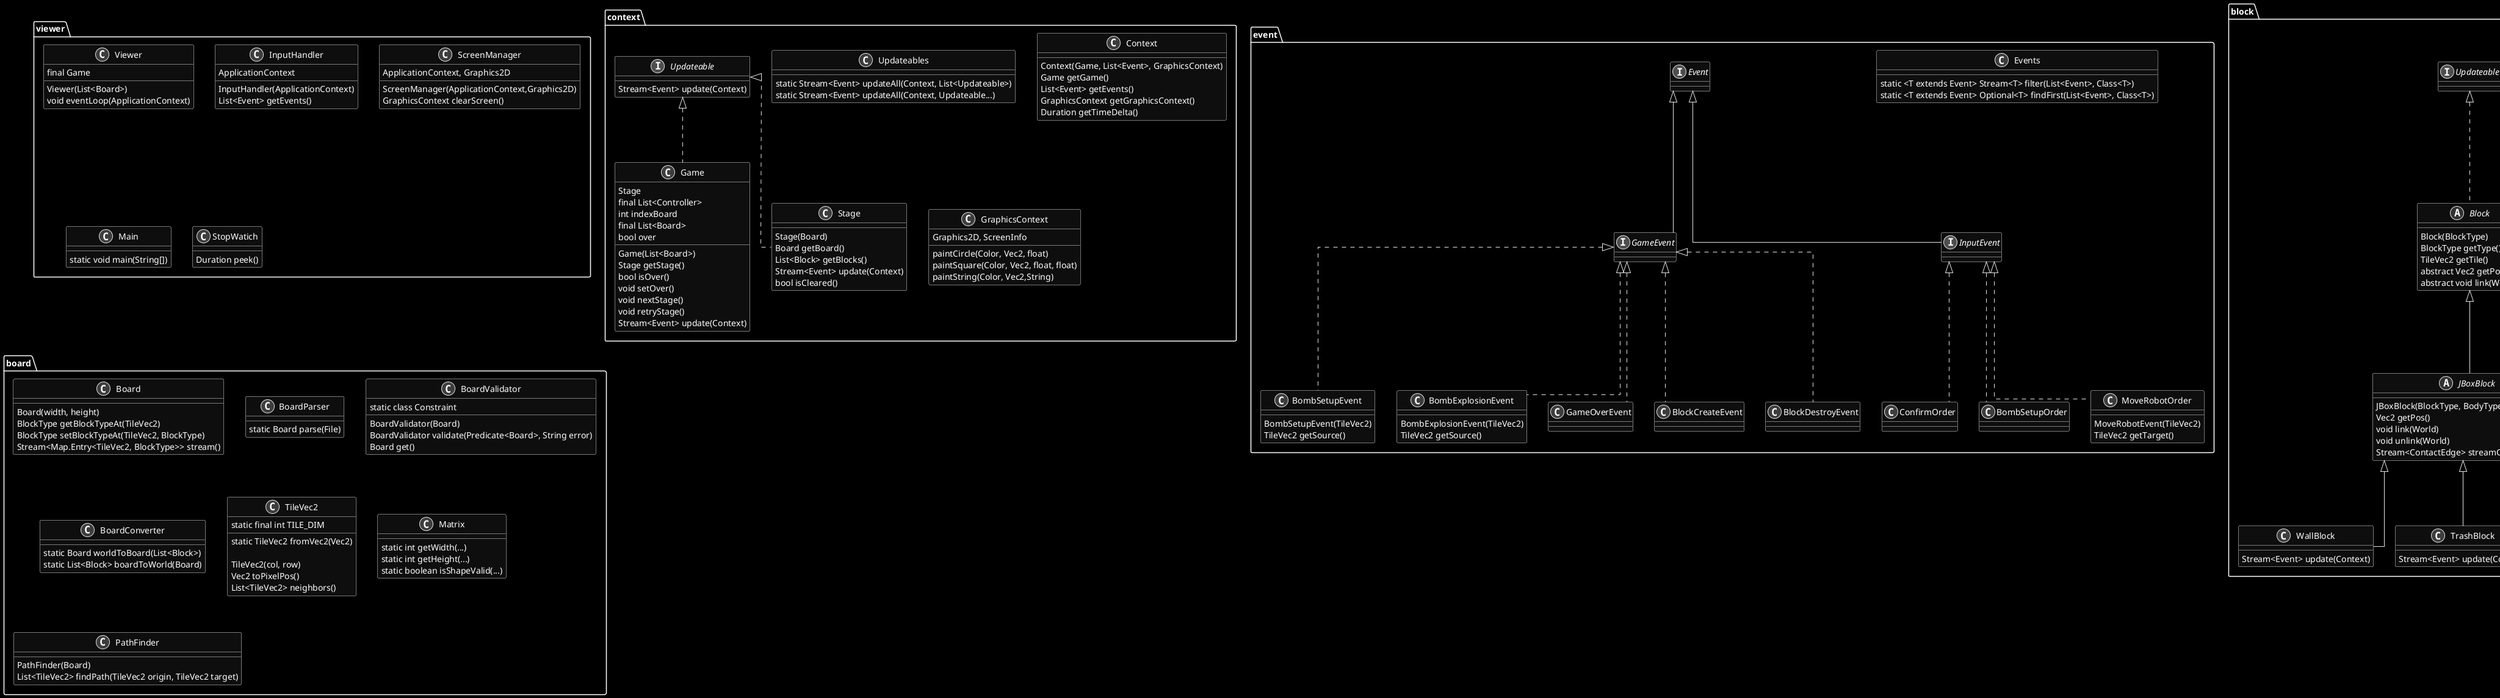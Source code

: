 @startuml

skinparam linetype ortho
skinparam monochrome reverse
skinparam backgroundColor #FFFFFF

package viewer {
  class Viewer {
    final Game
    Viewer(List<Board>)
    void eventLoop(ApplicationContext)
  }

  class InputHandler {
    ApplicationContext

    InputHandler(ApplicationContext)
    List<Event> getEvents()
  }

  class ScreenManager {
    ApplicationContext, Graphics2D

    ScreenManager(ApplicationContext,Graphics2D)
    GraphicsContext clearScreen()
  }

  class Main {
    static void main(String[])
  }

  class StopWatich {
    Duration peek()
  }
}

package context {
  interface Updateable {
    Stream<Event> update(Context)
  }

  class Updateables {
    static Stream<Event> updateAll(Context, List<Updateable>)
    static Stream<Event> updateAll(Context, Updateable...)
  }

  class Context {
    Context(Game, List<Event>, GraphicsContext)
    Game getGame()
    List<Event> getEvents()
    GraphicsContext getGraphicsContext()
    Duration getTimeDelta()
  }

  class GraphicsContext {
    Graphics2D, ScreenInfo

    paintCircle(Color, Vec2, float)
    paintSquare(Color, Vec2, float, float)
    paintString(Color, Vec2,String)
  }

  class Game implements Updateable {
    Stage
    final List<Controller>
    int indexBoard
    final List<Board>
    bool over

    Game(List<Board>)
    Stage getStage()
    bool isOver()
    void setOver()
    void nextStage()
    void retryStage()
    Stream<Event> update(Context)
  }

  class Stage implements Updateable {
    Stage(Board)
    Board getBoard()
    List<Block> getBlocks()
    Stream<Event> update(Context)
    bool isCleared()
  }
}

package event {
  class Events {
    static <T extends Event> Stream<T> filter(List<Event>, Class<T>)
    static <T extends Event> Optional<T> findFirst(List<Event>, Class<T>)
  }

  interface Event
  interface GameEvent implements Event
  interface InputEvent implements Event

  class ConfirmOrder implements InputEvent
  class BombSetupOrder implements InputEvent

  class MoveRobotOrder implements InputEvent {
    MoveRobotEvent(TileVec2)
    TileVec2 getTarget()
  }

  class BombSetupEvent implements GameEvent {
    BombSetupEvent(TileVec2)
    TileVec2 getSource()
  }

  class BombExplosionEvent implements GameEvent {
    BombExplosionEvent(TileVec2)
    TileVec2 getSource()
  }

  class GameOverEvent implements GameEvent
  class BlockCreateEvent implements GameEvent
  class BlockDestroyEvent implements GameEvent
}

package board {
  class Board {
    Board(width, height)
    BlockType getBlockTypeAt(TileVec2)
    BlockType setBlockTypeAt(TileVec2, BlockType)
    Stream<Map.Entry<TileVec2, BlockType>> stream()
  }

  class BoardParser {
    static Board parse(File)
  }

  class BoardValidator {
    static class Constraint

    BoardValidator(Board)
    BoardValidator validate(Predicate<Board>, String error)
    Board get()
  }

  class BoardConverter {
    static Board worldToBoard(List<Block>)
    static List<Block> boardToWorld(Board)
  }

  class TileVec2 {
    static final int TILE_DIM
    static TileVec2 fromVec2(Vec2)

    TileVec2(col, row)
    Vec2 toPixelPos()
    List<TileVec2> neighbors()
  }

  class Matrix {
    static int getWidth(...)
    static int getHeight(...)
    static boolean isShapeValid(...)
  }

  class PathFinder {
    PathFinder(Board)
    List<TileVec2> findPath(TileVec2 origin, TileVec2 target)
  }
}

package block {
  enum BlockType {
    FREE, WALL, TRASH,
    GARBAGE, ROBOT, BOMB

    boolean isBounding()
    boolean mustBeReachable()
    boolean isTraversable()
    boolean isMovableByExplosion()
  }

  class BlockFactory {
    Block build(BlockType, TileVec2)
  }

  abstract class Block implements Updateable {
    Block(BlockType)
    BlockType getType()
    TileVec2 getTile()
    abstract Vec2 getPos()
    abstract void link(World)
  }
  
  abstract class JBoxBlock extends Block {
    JBoxBlock(BlockType, BodyType, Shape, Vec2)
    Vec2 getPos()
    void link(World)
    void unlink(World)
    Stream<ContactEdge> streamContactEdges()
  }
  
  class RobotBlock extends Block {
    Vec2 getPos()
    void link(World world)
    Stream<Event> update(Context)
  }

  class WallBlock extends JBoxBlock {
    Stream<Event> update(Context)
  }

  class TrashBlock extends JBoxBlock {
    Stream<Event> update(Context)
  }

  class BombBlock extends JBoxBlock {
    Stream<Event> update(Context)
  }

  class GarbageBlock extends JBoxBlock {
    Stream<Event> update(Context)
  }
}

@enduml
